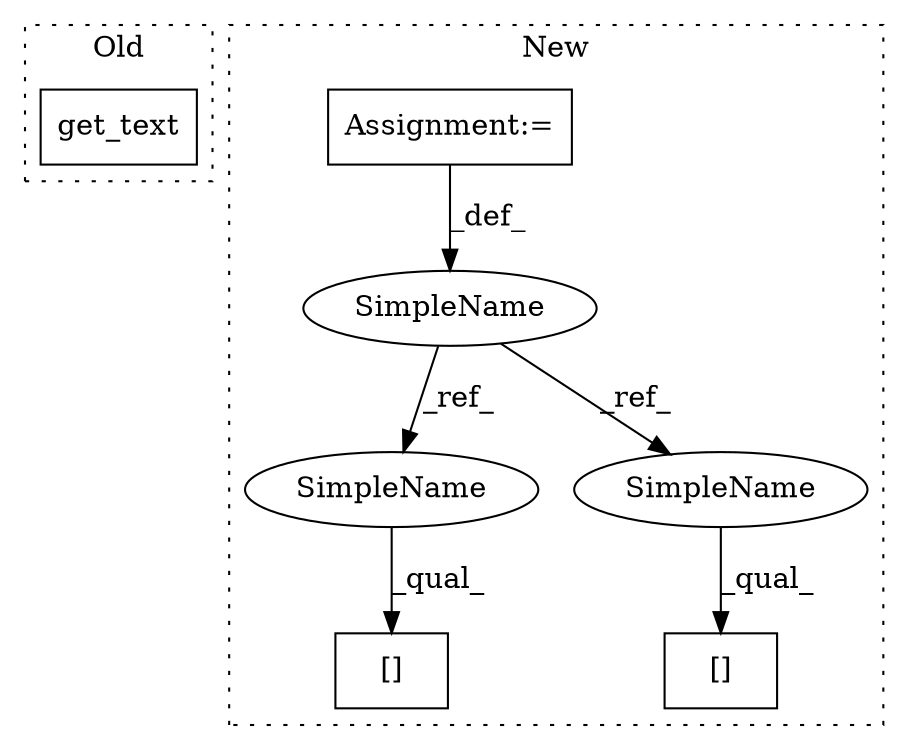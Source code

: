 digraph G {
subgraph cluster0 {
1 [label="get_text" a="32" s="15563,15579" l="9,1" shape="box"];
label = "Old";
style="dotted";
}
subgraph cluster1 {
2 [label="[]" a="2" s="16069,16080" l="10,1" shape="box"];
3 [label="Assignment:=" a="7" s="15762" l="1" shape="box"];
4 [label="[]" a="2" s="16095,16112" l="10,1" shape="box"];
5 [label="SimpleName" a="42" s="15753" l="9" shape="ellipse"];
6 [label="SimpleName" a="42" s="16069" l="9" shape="ellipse"];
7 [label="SimpleName" a="42" s="16095" l="9" shape="ellipse"];
label = "New";
style="dotted";
}
3 -> 5 [label="_def_"];
5 -> 7 [label="_ref_"];
5 -> 6 [label="_ref_"];
6 -> 2 [label="_qual_"];
7 -> 4 [label="_qual_"];
}